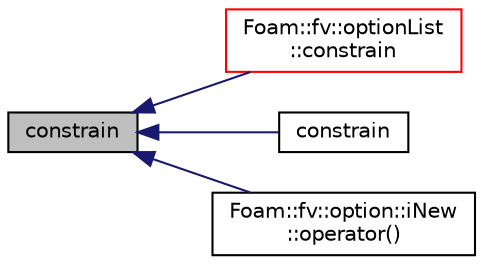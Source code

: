digraph "constrain"
{
  bgcolor="transparent";
  edge [fontname="Helvetica",fontsize="10",labelfontname="Helvetica",labelfontsize="10"];
  node [fontname="Helvetica",fontsize="10",shape=record];
  rankdir="LR";
  Node1012 [label="constrain",height=0.2,width=0.4,color="black", fillcolor="grey75", style="filled", fontcolor="black"];
  Node1012 -> Node1013 [dir="back",color="midnightblue",fontsize="10",style="solid",fontname="Helvetica"];
  Node1013 [label="Foam::fv::optionList\l::constrain",height=0.2,width=0.4,color="red",URL="$a22669.html#ab41c286bca1d06f1df7ae33c4f45b1bd",tooltip="Apply constraints to equation. "];
  Node1012 -> Node1047 [dir="back",color="midnightblue",fontsize="10",style="solid",fontname="Helvetica"];
  Node1047 [label="constrain",height=0.2,width=0.4,color="black",URL="$a22661.html#a99f2ed54b15a6d410f07b963a57b527e"];
  Node1012 -> Node1048 [dir="back",color="midnightblue",fontsize="10",style="solid",fontname="Helvetica"];
  Node1048 [label="Foam::fv::option::iNew\l::operator()",height=0.2,width=0.4,color="black",URL="$a22665.html#aade9db5e363d52d9f47d6ae1f680d6f9"];
}
